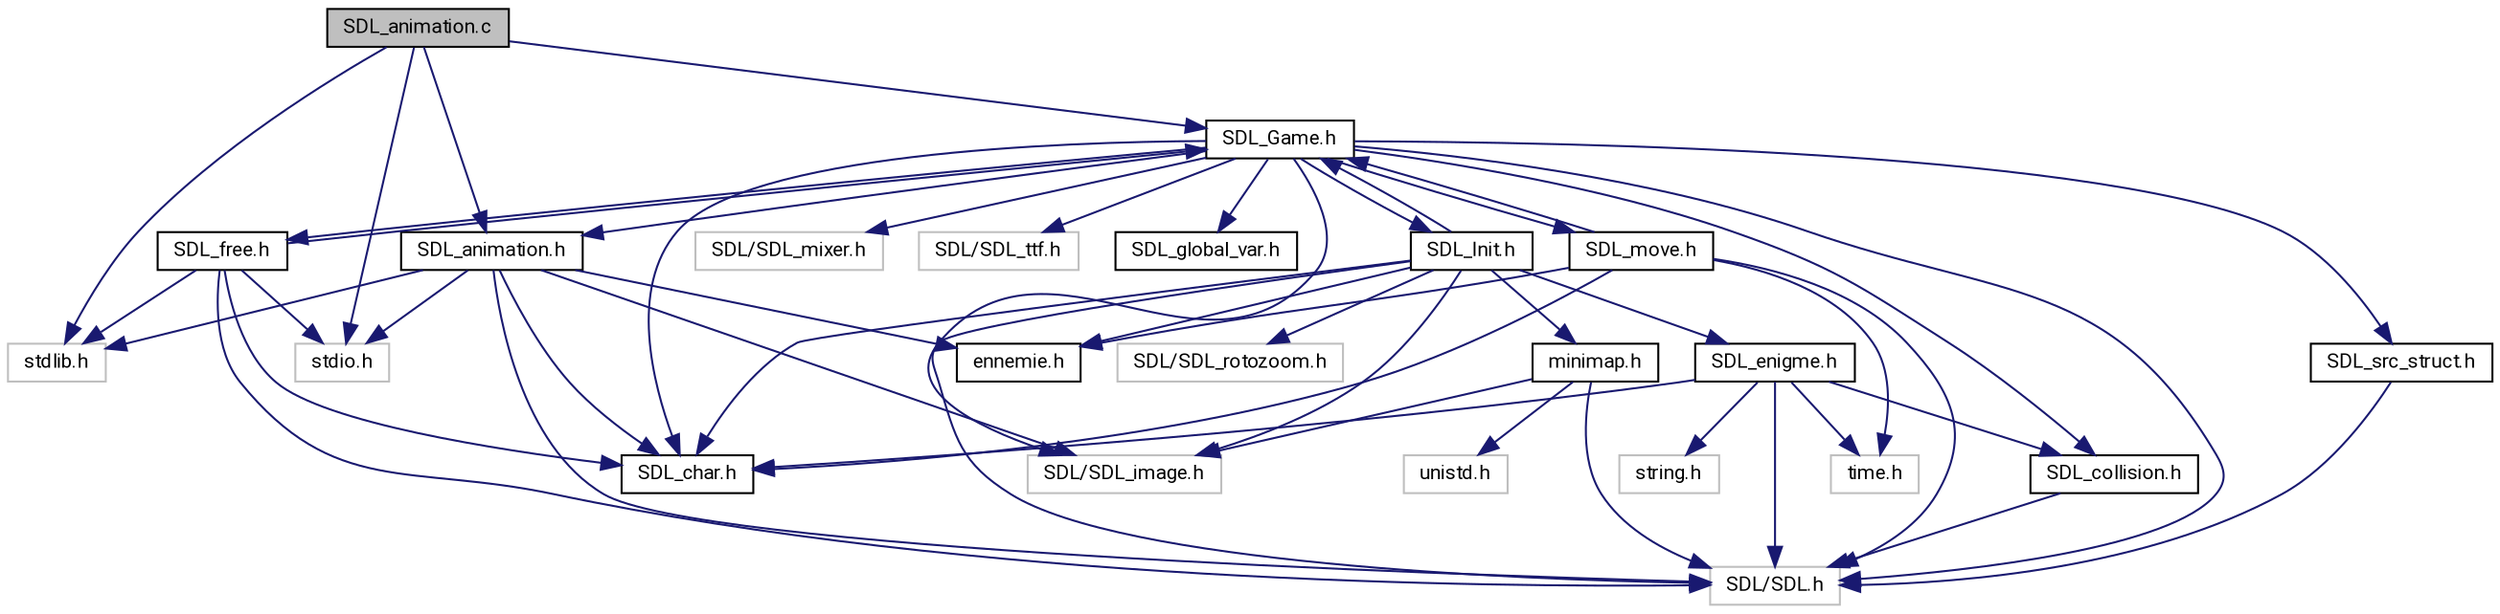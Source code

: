 digraph "SDL_animation.c"
{
 // LATEX_PDF_SIZE
  edge [fontname="Roboto",fontsize="10",labelfontname="Roboto",labelfontsize="10"];
  node [fontname="Roboto",fontsize="10",shape=record];
  Node0 [label="SDL_animation.c",height=0.2,width=0.4,color="black", fillcolor="grey75", style="filled", fontcolor="black",tooltip=" "];
  Node0 -> Node1 [color="midnightblue",fontsize="10",style="solid",fontname="Roboto"];
  Node1 [label="stdlib.h",height=0.2,width=0.4,color="grey75", fillcolor="white", style="filled",tooltip=" "];
  Node0 -> Node2 [color="midnightblue",fontsize="10",style="solid",fontname="Roboto"];
  Node2 [label="stdio.h",height=0.2,width=0.4,color="grey75", fillcolor="white", style="filled",tooltip=" "];
  Node0 -> Node3 [color="midnightblue",fontsize="10",style="solid",fontname="Roboto"];
  Node3 [label="SDL_Game.h",height=0.2,width=0.4,color="black", fillcolor="white", style="filled",URL="$SDL__Game_8h.html",tooltip=" "];
  Node3 -> Node4 [color="midnightblue",fontsize="10",style="solid",fontname="Roboto"];
  Node4 [label="SDL/SDL.h",height=0.2,width=0.4,color="grey75", fillcolor="white", style="filled",tooltip=" "];
  Node3 -> Node5 [color="midnightblue",fontsize="10",style="solid",fontname="Roboto"];
  Node5 [label="SDL/SDL_image.h",height=0.2,width=0.4,color="grey75", fillcolor="white", style="filled",tooltip=" "];
  Node3 -> Node6 [color="midnightblue",fontsize="10",style="solid",fontname="Roboto"];
  Node6 [label="SDL/SDL_mixer.h",height=0.2,width=0.4,color="grey75", fillcolor="white", style="filled",tooltip=" "];
  Node3 -> Node7 [color="midnightblue",fontsize="10",style="solid",fontname="Roboto"];
  Node7 [label="SDL/SDL_ttf.h",height=0.2,width=0.4,color="grey75", fillcolor="white", style="filled",tooltip=" "];
  Node3 -> Node8 [color="midnightblue",fontsize="10",style="solid",fontname="Roboto"];
  Node8 [label="SDL_src_struct.h",height=0.2,width=0.4,color="black", fillcolor="white", style="filled",URL="$SDL__src__struct_8h.html",tooltip=" "];
  Node8 -> Node4 [color="midnightblue",fontsize="10",style="solid",fontname="Roboto"];
  Node3 -> Node9 [color="midnightblue",fontsize="10",style="solid",fontname="Roboto"];
  Node9 [label="SDL_char.h",height=0.2,width=0.4,color="black", fillcolor="white", style="filled",URL="$SDL__char_8h.html",tooltip=" "];
  Node3 -> Node10 [color="midnightblue",fontsize="10",style="solid",fontname="Roboto"];
  Node10 [label="SDL_move.h",height=0.2,width=0.4,color="black", fillcolor="white", style="filled",URL="$SDL__move_8h.html",tooltip=" "];
  Node10 -> Node11 [color="midnightblue",fontsize="10",style="solid",fontname="Roboto"];
  Node11 [label="time.h",height=0.2,width=0.4,color="grey75", fillcolor="white", style="filled",tooltip=" "];
  Node10 -> Node4 [color="midnightblue",fontsize="10",style="solid",fontname="Roboto"];
  Node10 -> Node9 [color="midnightblue",fontsize="10",style="solid",fontname="Roboto"];
  Node10 -> Node3 [color="midnightblue",fontsize="10",style="solid",fontname="Roboto"];
  Node10 -> Node12 [color="midnightblue",fontsize="10",style="solid",fontname="Roboto"];
  Node12 [label="ennemie.h",height=0.2,width=0.4,color="black", fillcolor="white", style="filled",URL="$ennemie_8h.html",tooltip=" "];
  Node3 -> Node13 [color="midnightblue",fontsize="10",style="solid",fontname="Roboto"];
  Node13 [label="SDL_animation.h",height=0.2,width=0.4,color="black", fillcolor="white", style="filled",URL="$SDL__animation_8h.html",tooltip=" "];
  Node13 -> Node4 [color="midnightblue",fontsize="10",style="solid",fontname="Roboto"];
  Node13 -> Node5 [color="midnightblue",fontsize="10",style="solid",fontname="Roboto"];
  Node13 -> Node1 [color="midnightblue",fontsize="10",style="solid",fontname="Roboto"];
  Node13 -> Node2 [color="midnightblue",fontsize="10",style="solid",fontname="Roboto"];
  Node13 -> Node9 [color="midnightblue",fontsize="10",style="solid",fontname="Roboto"];
  Node13 -> Node12 [color="midnightblue",fontsize="10",style="solid",fontname="Roboto"];
  Node3 -> Node14 [color="midnightblue",fontsize="10",style="solid",fontname="Roboto"];
  Node14 [label="SDL_collision.h",height=0.2,width=0.4,color="black", fillcolor="white", style="filled",URL="$SDL__collision_8h.html",tooltip=" "];
  Node14 -> Node4 [color="midnightblue",fontsize="10",style="solid",fontname="Roboto"];
  Node3 -> Node15 [color="midnightblue",fontsize="10",style="solid",fontname="Roboto"];
  Node15 [label="SDL_free.h",height=0.2,width=0.4,color="black", fillcolor="white", style="filled",URL="$SDL__free_8h.html",tooltip=" "];
  Node15 -> Node4 [color="midnightblue",fontsize="10",style="solid",fontname="Roboto"];
  Node15 -> Node1 [color="midnightblue",fontsize="10",style="solid",fontname="Roboto"];
  Node15 -> Node2 [color="midnightblue",fontsize="10",style="solid",fontname="Roboto"];
  Node15 -> Node9 [color="midnightblue",fontsize="10",style="solid",fontname="Roboto"];
  Node15 -> Node3 [color="midnightblue",fontsize="10",style="solid",fontname="Roboto"];
  Node3 -> Node16 [color="midnightblue",fontsize="10",style="solid",fontname="Roboto"];
  Node16 [label="SDL_Init.h",height=0.2,width=0.4,color="black", fillcolor="white", style="filled",URL="$SDL__Init_8h.html",tooltip=" "];
  Node16 -> Node4 [color="midnightblue",fontsize="10",style="solid",fontname="Roboto"];
  Node16 -> Node5 [color="midnightblue",fontsize="10",style="solid",fontname="Roboto"];
  Node16 -> Node9 [color="midnightblue",fontsize="10",style="solid",fontname="Roboto"];
  Node16 -> Node17 [color="midnightblue",fontsize="10",style="solid",fontname="Roboto"];
  Node17 [label="SDL_enigme.h",height=0.2,width=0.4,color="black", fillcolor="white", style="filled",URL="$SDL__enigme_8h.html",tooltip=" "];
  Node17 -> Node18 [color="midnightblue",fontsize="10",style="solid",fontname="Roboto"];
  Node18 [label="string.h",height=0.2,width=0.4,color="grey75", fillcolor="white", style="filled",tooltip=" "];
  Node17 -> Node4 [color="midnightblue",fontsize="10",style="solid",fontname="Roboto"];
  Node17 -> Node11 [color="midnightblue",fontsize="10",style="solid",fontname="Roboto"];
  Node17 -> Node9 [color="midnightblue",fontsize="10",style="solid",fontname="Roboto"];
  Node17 -> Node14 [color="midnightblue",fontsize="10",style="solid",fontname="Roboto"];
  Node16 -> Node3 [color="midnightblue",fontsize="10",style="solid",fontname="Roboto"];
  Node16 -> Node12 [color="midnightblue",fontsize="10",style="solid",fontname="Roboto"];
  Node16 -> Node19 [color="midnightblue",fontsize="10",style="solid",fontname="Roboto"];
  Node19 [label="minimap.h",height=0.2,width=0.4,color="black", fillcolor="white", style="filled",URL="$minimap_8h.html",tooltip=" "];
  Node19 -> Node4 [color="midnightblue",fontsize="10",style="solid",fontname="Roboto"];
  Node19 -> Node5 [color="midnightblue",fontsize="10",style="solid",fontname="Roboto"];
  Node19 -> Node20 [color="midnightblue",fontsize="10",style="solid",fontname="Roboto"];
  Node20 [label="unistd.h",height=0.2,width=0.4,color="grey75", fillcolor="white", style="filled",tooltip=" "];
  Node16 -> Node21 [color="midnightblue",fontsize="10",style="solid",fontname="Roboto"];
  Node21 [label="SDL/SDL_rotozoom.h",height=0.2,width=0.4,color="grey75", fillcolor="white", style="filled",tooltip=" "];
  Node3 -> Node22 [color="midnightblue",fontsize="10",style="solid",fontname="Roboto"];
  Node22 [label="SDL_global_var.h",height=0.2,width=0.4,color="black", fillcolor="white", style="filled",URL="$SDL__global__var_8h.html",tooltip=" "];
  Node0 -> Node13 [color="midnightblue",fontsize="10",style="solid",fontname="Roboto"];
}
